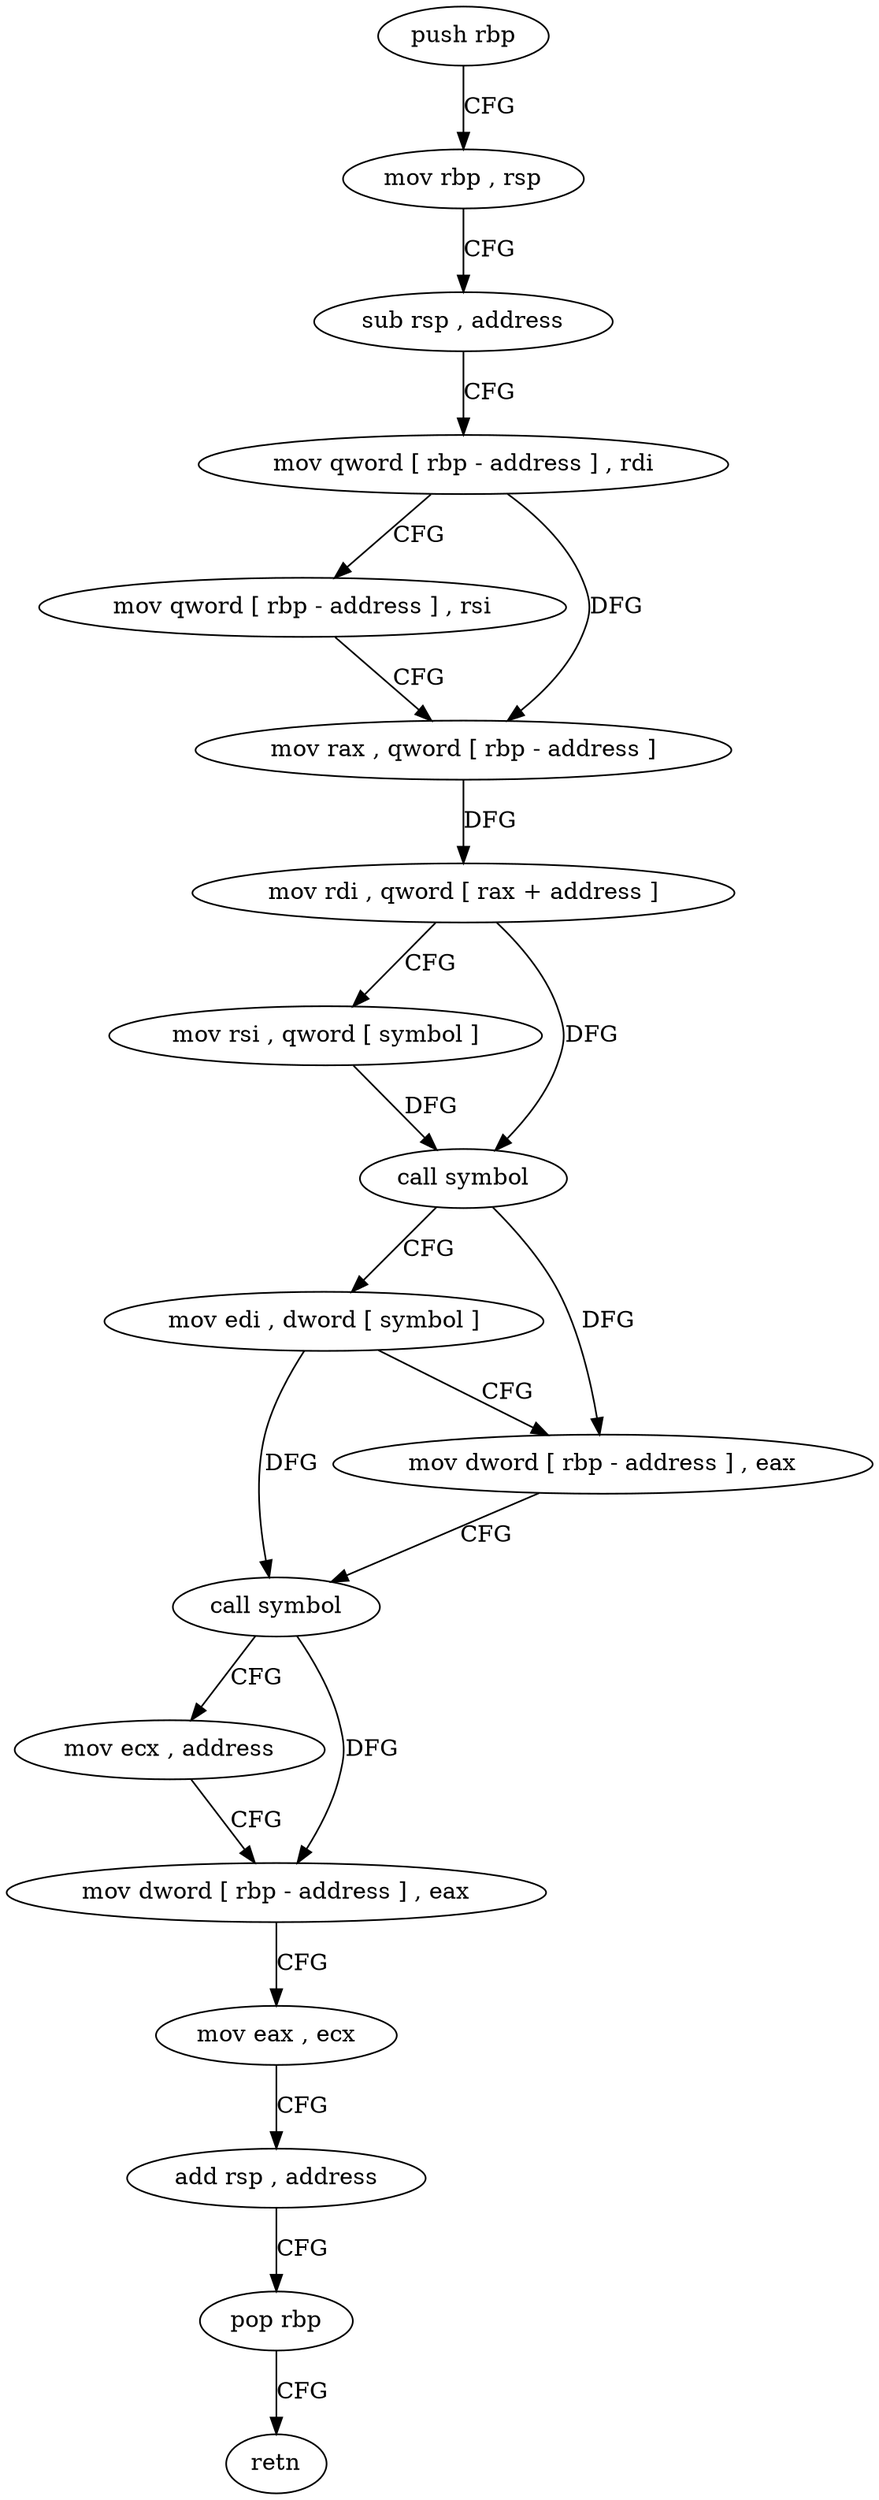 digraph "func" {
"4214864" [label = "push rbp" ]
"4214865" [label = "mov rbp , rsp" ]
"4214868" [label = "sub rsp , address" ]
"4214872" [label = "mov qword [ rbp - address ] , rdi" ]
"4214876" [label = "mov qword [ rbp - address ] , rsi" ]
"4214880" [label = "mov rax , qword [ rbp - address ]" ]
"4214884" [label = "mov rdi , qword [ rax + address ]" ]
"4214888" [label = "mov rsi , qword [ symbol ]" ]
"4214896" [label = "call symbol" ]
"4214901" [label = "mov edi , dword [ symbol ]" ]
"4214908" [label = "mov dword [ rbp - address ] , eax" ]
"4214911" [label = "call symbol" ]
"4214916" [label = "mov ecx , address" ]
"4214921" [label = "mov dword [ rbp - address ] , eax" ]
"4214924" [label = "mov eax , ecx" ]
"4214926" [label = "add rsp , address" ]
"4214930" [label = "pop rbp" ]
"4214931" [label = "retn" ]
"4214864" -> "4214865" [ label = "CFG" ]
"4214865" -> "4214868" [ label = "CFG" ]
"4214868" -> "4214872" [ label = "CFG" ]
"4214872" -> "4214876" [ label = "CFG" ]
"4214872" -> "4214880" [ label = "DFG" ]
"4214876" -> "4214880" [ label = "CFG" ]
"4214880" -> "4214884" [ label = "DFG" ]
"4214884" -> "4214888" [ label = "CFG" ]
"4214884" -> "4214896" [ label = "DFG" ]
"4214888" -> "4214896" [ label = "DFG" ]
"4214896" -> "4214901" [ label = "CFG" ]
"4214896" -> "4214908" [ label = "DFG" ]
"4214901" -> "4214908" [ label = "CFG" ]
"4214901" -> "4214911" [ label = "DFG" ]
"4214908" -> "4214911" [ label = "CFG" ]
"4214911" -> "4214916" [ label = "CFG" ]
"4214911" -> "4214921" [ label = "DFG" ]
"4214916" -> "4214921" [ label = "CFG" ]
"4214921" -> "4214924" [ label = "CFG" ]
"4214924" -> "4214926" [ label = "CFG" ]
"4214926" -> "4214930" [ label = "CFG" ]
"4214930" -> "4214931" [ label = "CFG" ]
}
